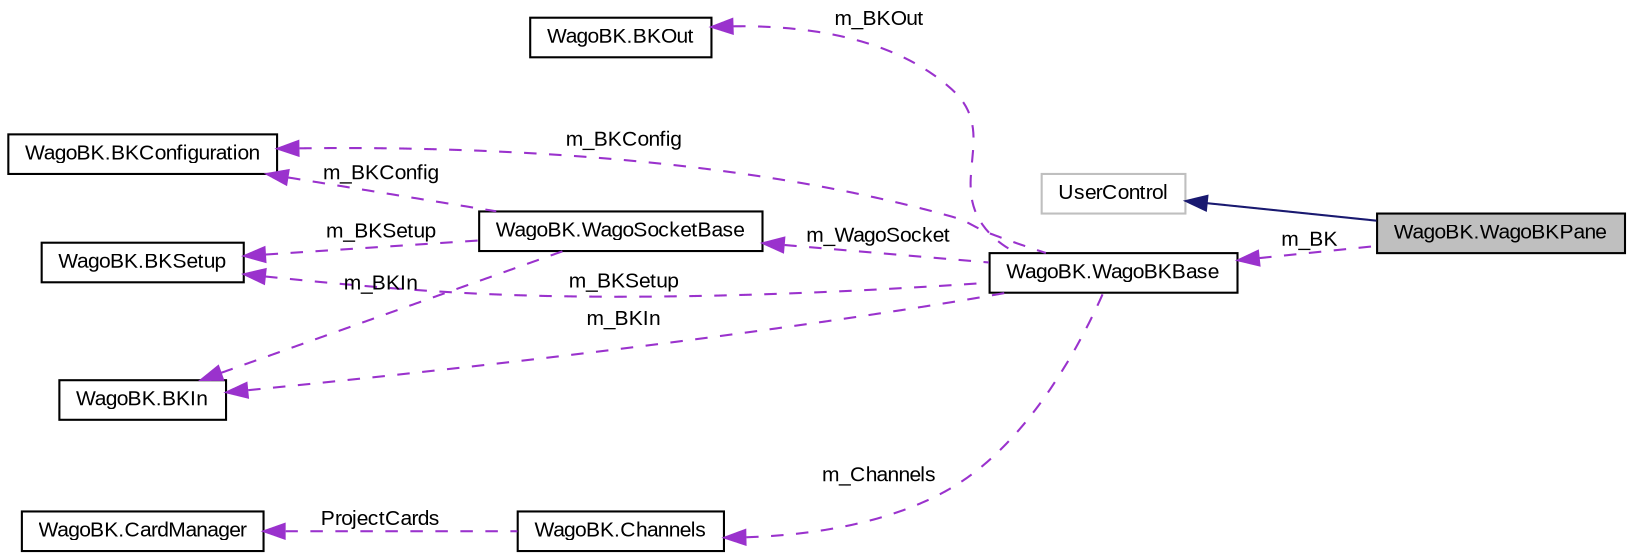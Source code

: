 digraph "WagoBK.WagoBKPane"
{
  edge [fontname="Arial",fontsize="10",labelfontname="Arial",labelfontsize="10"];
  node [fontname="Arial",fontsize="10",shape=record];
  rankdir="LR";
  Node1 [label="WagoBK.WagoBKPane",height=0.2,width=0.4,color="black", fillcolor="grey75", style="filled" fontcolor="black"];
  Node2 -> Node1 [dir="back",color="midnightblue",fontsize="10",style="solid",fontname="Arial"];
  Node2 [label="UserControl",height=0.2,width=0.4,color="grey75", fillcolor="white", style="filled"];
  Node3 -> Node1 [dir="back",color="darkorchid3",fontsize="10",style="dashed",label=" m_BK" ,fontname="Arial"];
  Node3 [label="WagoBK.WagoBKBase",height=0.2,width=0.4,color="black", fillcolor="white", style="filled",URL="$class_wago_b_k_1_1_wago_b_k_base.html"];
  Node4 -> Node3 [dir="back",color="darkorchid3",fontsize="10",style="dashed",label=" m_BKOut" ,fontname="Arial"];
  Node4 [label="WagoBK.BKOut",height=0.2,width=0.4,color="black", fillcolor="white", style="filled",URL="$class_wago_b_k_1_1_b_k_out.html",tooltip="stores output data "];
  Node5 -> Node3 [dir="back",color="darkorchid3",fontsize="10",style="dashed",label=" m_WagoSocket" ,fontname="Arial"];
  Node5 [label="WagoBK.WagoSocketBase",height=0.2,width=0.4,color="black", fillcolor="white", style="filled",URL="$class_wago_b_k_1_1_wago_socket_base.html"];
  Node6 -> Node5 [dir="back",color="darkorchid3",fontsize="10",style="dashed",label=" m_BKConfig" ,fontname="Arial"];
  Node6 [label="WagoBK.BKConfiguration",height=0.2,width=0.4,color="black", fillcolor="white", style="filled",URL="$class_wago_b_k_1_1_b_k_configuration.html",tooltip="obsolete, will be removed?? "];
  Node7 -> Node5 [dir="back",color="darkorchid3",fontsize="10",style="dashed",label=" m_BKSetup" ,fontname="Arial"];
  Node7 [label="WagoBK.BKSetup",height=0.2,width=0.4,color="black", fillcolor="white", style="filled",URL="$class_wago_b_k_1_1_b_k_setup.html",tooltip="stores setup "];
  Node8 -> Node5 [dir="back",color="darkorchid3",fontsize="10",style="dashed",label=" m_BKIn" ,fontname="Arial"];
  Node8 [label="WagoBK.BKIn",height=0.2,width=0.4,color="black", fillcolor="white", style="filled",URL="$class_wago_b_k_1_1_b_k_in.html",tooltip="stores input data "];
  Node6 -> Node3 [dir="back",color="darkorchid3",fontsize="10",style="dashed",label=" m_BKConfig" ,fontname="Arial"];
  Node7 -> Node3 [dir="back",color="darkorchid3",fontsize="10",style="dashed",label=" m_BKSetup" ,fontname="Arial"];
  Node9 -> Node3 [dir="back",color="darkorchid3",fontsize="10",style="dashed",label=" m_Channels" ,fontname="Arial"];
  Node9 [label="WagoBK.Channels",height=0.2,width=0.4,color="black", fillcolor="white", style="filled",URL="$class_wago_b_k_1_1_channels.html",tooltip="Basisklasse die die Auflistung der BK-Kanäle enthält. "];
  Node10 -> Node9 [dir="back",color="darkorchid3",fontsize="10",style="dashed",label=" ProjectCards" ,fontname="Arial"];
  Node10 [label="WagoBK.CardManager",height=0.2,width=0.4,color="black", fillcolor="white", style="filled",URL="$class_wago_b_k_1_1_card_manager.html"];
  Node8 -> Node3 [dir="back",color="darkorchid3",fontsize="10",style="dashed",label=" m_BKIn" ,fontname="Arial"];
}
